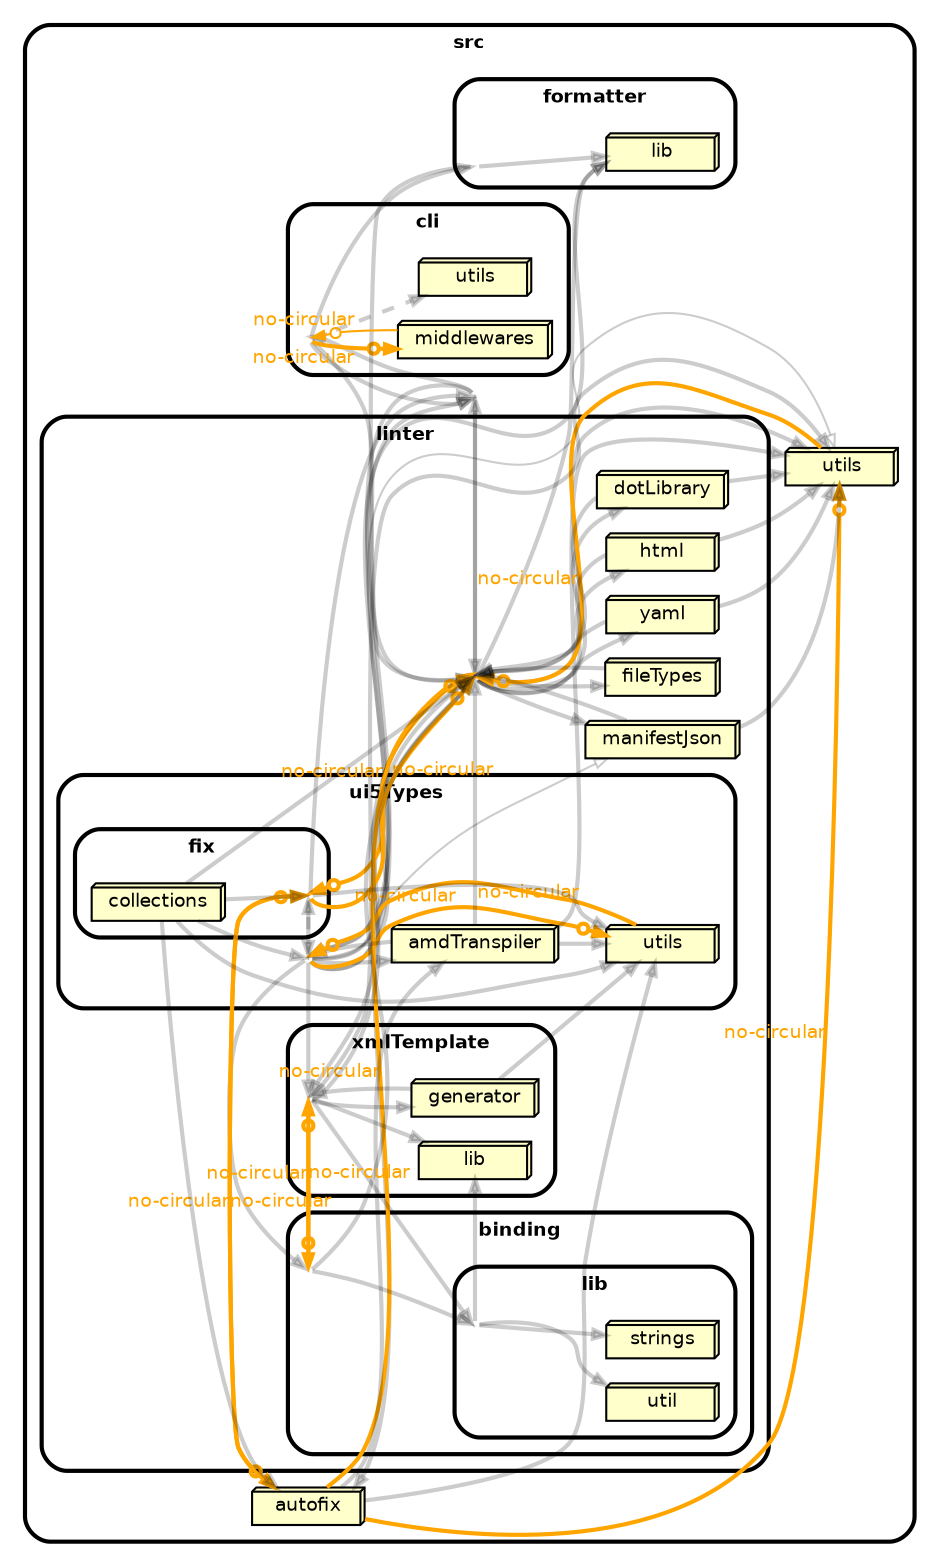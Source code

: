 strict digraph "dependency-cruiser output"{
    rankdir="LR" splines="true" overlap="false" nodesep="0.16" ranksep="0.18" fontname="Helvetica-bold" fontsize="9" style="rounded,bold,filled" fillcolor="#ffffff" compound="true"
    node [shape="box" style="rounded, filled" height="0.2" color="black" fillcolor="#ffffcc" fontcolor="black" fontname="Helvetica" fontsize="9"]
    edge [arrowhead="normal" arrowsize="0.6" penwidth="2.0" color="#00000033" fontname="Helvetica" fontsize="9"]

    "src" [label=<src> tooltip="src" URL="src" fillcolor="#ccffcc" shape="box3d"]
    "src" -> "src/cli"
    "src" -> "src/linter"
    "src" -> "src/linter/ui5Types"
    subgraph "cluster_src" {label="src" "src" [width="0.05" shape="point" style="invis"] "src/autofix" [label=<autofix> tooltip="autofix" URL="src/autofix" shape="box3d"] }
    "src/autofix" -> "src/linter/ui5Types/amdTranspiler"
    "src/autofix" -> "src/linter/ui5Types/utils"
    "src/autofix" -> "src/linter" [xlabel="no-circular" tooltip="no-circular" arrowhead="normalnoneodot" fontcolor="orange" color="orange"]
    "src/autofix" -> "src/linter/ui5Types/fix" [xlabel="no-circular" tooltip="no-circular" arrowhead="normalnoneodot" fontcolor="orange" color="orange"]
    "src/autofix" -> "src/utils" [xlabel="no-circular" tooltip="no-circular" arrowhead="normalnoneodot" fontcolor="orange" color="orange"]
    subgraph "cluster_src" {label="src" "src" [width="0.05" shape="point" style="invis"] "src/cli" [label=<cli> tooltip="cli" URL="src/cli" shape="box3d"] }
    "src/cli" -> "src/formatter"
    "src/cli" -> "src"
    "src/cli" -> "src/linter"
    "src/cli" -> "src/cli/middlewares" [xlabel="no-circular" tooltip="no-circular" arrowhead="normalnoneodot" fontcolor="orange" color="orange"]
    "src/cli" -> "src/cli/utils" [style="dashed"]
    subgraph "cluster_src" {label="src" "src" [width="0.05" shape="point" style="invis"] subgraph "cluster_src/cli" {label="cli" "src/cli" [width="0.05" shape="point" style="invis"] "src/cli/middlewares" [label=<middlewares> tooltip="middlewares" URL="src/cli/middlewares" shape="box3d"] } }
    "src/cli/middlewares" -> "src/cli" [xlabel="no-circular" tooltip="no-circular" arrowhead="normalnoneodot" penwidth="1.0" fontcolor="orange" color="orange"]
    subgraph "cluster_src" {label="src" "src" [width="0.05" shape="point" style="invis"] subgraph "cluster_src/cli" {label="cli" "src/cli" [width="0.05" shape="point" style="invis"] "src/cli/utils" [label=<utils> tooltip="utils" URL="src/cli/utils" shape="box3d"] } }
    subgraph "cluster_src" {label="src" "src" [width="0.05" shape="point" style="invis"] "src/formatter" [label=<formatter> tooltip="formatter" URL="src/formatter" shape="box3d"] }
    "src/formatter" -> "src/linter"
    "src/formatter" -> "src/formatter/lib"
    subgraph "cluster_src" {label="src" "src" [width="0.05" shape="point" style="invis"] subgraph "cluster_src/formatter" {label="formatter" "src/formatter" [width="0.05" shape="point" style="invis"] "src/formatter/lib" [label=<lib> tooltip="lib" URL="src/formatter/lib" shape="box3d"] } }
    subgraph "cluster_src" {label="src" "src" [width="0.05" shape="point" style="invis"] "src/linter" [label=<linter> tooltip="linter" URL="src/linter" shape="box3d"] }
    "src/linter" -> "src/formatter/lib"
    "src/linter" -> "src/linter/ui5Types/fix" [xlabel="no-circular" tooltip="no-circular" arrowhead="normalnoneodot" fontcolor="orange" color="orange"]
    "src/linter" -> "src/linter/ui5Types"
    "src/linter" -> "src/utils"
    "src/linter" -> "src/autofix"
    "src/linter" -> "src"
    "src/linter" -> "src/linter/dotLibrary"
    "src/linter" -> "src/linter/fileTypes"
    "src/linter" -> "src/linter/html"
    "src/linter" -> "src/linter/manifestJson"
    "src/linter" -> "src/linter/xmlTemplate"
    "src/linter" -> "src/linter/yaml"
    subgraph "cluster_src" {label="src" "src" [width="0.05" shape="point" style="invis"] subgraph "cluster_src/linter" {label="linter" "src/linter" [width="0.05" shape="point" style="invis"] "src/linter/binding" [label=<binding> tooltip="binding" URL="src/linter/binding" shape="box3d"] } }
    "src/linter/binding" -> "src/linter"
    "src/linter/binding" -> "src/linter/xmlTemplate" [xlabel="no-circular" tooltip="no-circular" arrowhead="normalnoneodot" fontcolor="orange" color="orange"]
    "src/linter/binding" -> "src/linter/binding/lib"
    subgraph "cluster_src" {label="src" "src" [width="0.05" shape="point" style="invis"] subgraph "cluster_src/linter" {label="linter" "src/linter" [width="0.05" shape="point" style="invis"] subgraph "cluster_src/linter/binding" {label="binding" "src/linter/binding" [width="0.05" shape="point" style="invis"] "src/linter/binding/lib" [label=<lib> tooltip="lib" URL="src/linter/binding/lib" shape="box3d"] } } }
    "src/linter/binding/lib" -> "src/linter/xmlTemplate/lib"
    "src/linter/binding/lib" -> "src/linter/binding/lib/strings"
    "src/linter/binding/lib" -> "src/linter/binding/lib/util"
    subgraph "cluster_src" {label="src" "src" [width="0.05" shape="point" style="invis"] subgraph "cluster_src/linter" {label="linter" "src/linter" [width="0.05" shape="point" style="invis"] subgraph "cluster_src/linter/binding" {label="binding" "src/linter/binding" [width="0.05" shape="point" style="invis"] subgraph "cluster_src/linter/binding/lib" {label="lib" "src/linter/binding/lib" [width="0.05" shape="point" style="invis"] "src/linter/binding/lib/strings" [label=<strings> tooltip="strings" URL="src/linter/binding/lib/strings" shape="box3d"] } } } }
    subgraph "cluster_src" {label="src" "src" [width="0.05" shape="point" style="invis"] subgraph "cluster_src/linter" {label="linter" "src/linter" [width="0.05" shape="point" style="invis"] subgraph "cluster_src/linter/binding" {label="binding" "src/linter/binding" [width="0.05" shape="point" style="invis"] subgraph "cluster_src/linter/binding/lib" {label="lib" "src/linter/binding/lib" [width="0.05" shape="point" style="invis"] "src/linter/binding/lib/util" [label=<util> tooltip="util" URL="src/linter/binding/lib/util" shape="box3d"] } } } }
    subgraph "cluster_src" {label="src" "src" [width="0.05" shape="point" style="invis"] subgraph "cluster_src/linter" {label="linter" "src/linter" [width="0.05" shape="point" style="invis"] "src/linter/dotLibrary" [label=<dotLibrary> tooltip="dotLibrary" URL="src/linter/dotLibrary" shape="box3d"] } }
    "src/linter/dotLibrary" -> "src/linter"
    "src/linter/dotLibrary" -> "src/utils"
    subgraph "cluster_src" {label="src" "src" [width="0.05" shape="point" style="invis"] subgraph "cluster_src/linter" {label="linter" "src/linter" [width="0.05" shape="point" style="invis"] "src/linter/fileTypes" [label=<fileTypes> tooltip="fileTypes" URL="src/linter/fileTypes" shape="box3d"] } }
    "src/linter/fileTypes" -> "src/linter"
    subgraph "cluster_src" {label="src" "src" [width="0.05" shape="point" style="invis"] subgraph "cluster_src/linter" {label="linter" "src/linter" [width="0.05" shape="point" style="invis"] "src/linter/html" [label=<html> tooltip="html" URL="src/linter/html" shape="box3d"] } }
    "src/linter/html" -> "src/linter"
    "src/linter/html" -> "src/utils"
    subgraph "cluster_src" {label="src" "src" [width="0.05" shape="point" style="invis"] subgraph "cluster_src/linter" {label="linter" "src/linter" [width="0.05" shape="point" style="invis"] "src/linter/manifestJson" [label=<manifestJson> tooltip="manifestJson" URL="src/linter/manifestJson" shape="box3d"] } }
    "src/linter/manifestJson" -> "src/utils"
    "src/linter/manifestJson" -> "src/linter"
    subgraph "cluster_src" {label="src" "src" [width="0.05" shape="point" style="invis"] subgraph "cluster_src/linter" {label="linter" "src/linter" [width="0.05" shape="point" style="invis"] "src/linter/ui5Types" [label=<ui5Types> tooltip="ui5Types" URL="src/linter/ui5Types" shape="box3d"] } }
    "src/linter/ui5Types" -> "src/utils" [arrowhead="onormal" penwidth="1.0"]
    "src/linter/ui5Types" -> "src/linter/ui5Types/utils" [xlabel="no-circular" tooltip="no-circular" arrowhead="normalnoneodot" fontcolor="orange" color="orange"]
    "src/linter/ui5Types" -> "src/linter/xmlTemplate"
    "src/linter/ui5Types" -> "src"
    "src/linter/ui5Types" -> "src/linter"
    "src/linter/ui5Types" -> "src/linter/ui5Types/fix" [style="dashed"]
    "src/linter/ui5Types" -> "src/linter/ui5Types/amdTranspiler"
    "src/linter/ui5Types" -> "src/linter/binding"
    "src/linter/ui5Types" -> "src/linter/manifestJson" [arrowhead="onormal" penwidth="1.0"]
    "src/linter/ui5Types" -> "src/formatter/lib"
    subgraph "cluster_src" {label="src" "src" [width="0.05" shape="point" style="invis"] subgraph "cluster_src/linter" {label="linter" "src/linter" [width="0.05" shape="point" style="invis"] subgraph "cluster_src/linter/ui5Types" {label="ui5Types" "src/linter/ui5Types" [width="0.05" shape="point" style="invis"] "src/linter/ui5Types/amdTranspiler" [label=<amdTranspiler> tooltip="amdTranspiler" URL="src/linter/ui5Types/amdTranspiler" shape="box3d"] } } }
    "src/linter/ui5Types/amdTranspiler" -> "src/utils"
    "src/linter/ui5Types/amdTranspiler" -> "src/linter"
    "src/linter/ui5Types/amdTranspiler" -> "src/linter/ui5Types"
    "src/linter/ui5Types/amdTranspiler" -> "src/linter/ui5Types/utils"
    subgraph "cluster_src" {label="src" "src" [width="0.05" shape="point" style="invis"] subgraph "cluster_src/linter" {label="linter" "src/linter" [width="0.05" shape="point" style="invis"] subgraph "cluster_src/linter/ui5Types" {label="ui5Types" "src/linter/ui5Types" [width="0.05" shape="point" style="invis"] "src/linter/ui5Types/fix" [label=<fix> tooltip="fix" URL="src/linter/ui5Types/fix" shape="box3d"] } } }
    "src/linter/ui5Types/fix" -> "src/autofix" [xlabel="no-circular" tooltip="no-circular" arrowhead="normalnoneodot" fontcolor="orange" color="orange"]
    "src/linter/ui5Types/fix" -> "src/linter" [xlabel="no-circular" tooltip="no-circular" arrowhead="normalnoneodot" fontcolor="orange" color="orange"]
    "src/linter/ui5Types/fix" -> "src/linter/ui5Types/utils"
    "src/linter/ui5Types/fix" -> "src"
    "src/linter/ui5Types/fix" -> "src/linter/ui5Types"
    subgraph "cluster_src" {label="src" "src" [width="0.05" shape="point" style="invis"] subgraph "cluster_src/linter" {label="linter" "src/linter" [width="0.05" shape="point" style="invis"] subgraph "cluster_src/linter/ui5Types" {label="ui5Types" "src/linter/ui5Types" [width="0.05" shape="point" style="invis"] subgraph "cluster_src/linter/ui5Types/fix" {label="fix" "src/linter/ui5Types/fix" [width="0.05" shape="point" style="invis"] "src/linter/ui5Types/fix/collections" [label=<collections> tooltip="collections" URL="src/linter/ui5Types/fix/collections" shape="box3d"] } } } }
    "src/linter/ui5Types/fix/collections" -> "src/linter/ui5Types"
    "src/linter/ui5Types/fix/collections" -> "src/linter/ui5Types/fix"
    "src/linter/ui5Types/fix/collections" -> "src/autofix"
    "src/linter/ui5Types/fix/collections" -> "src/linter"
    "src/linter/ui5Types/fix/collections" -> "src/linter/ui5Types/utils"
    subgraph "cluster_src" {label="src" "src" [width="0.05" shape="point" style="invis"] subgraph "cluster_src/linter" {label="linter" "src/linter" [width="0.05" shape="point" style="invis"] subgraph "cluster_src/linter/ui5Types" {label="ui5Types" "src/linter/ui5Types" [width="0.05" shape="point" style="invis"] "src/linter/ui5Types/utils" [label=<utils> tooltip="utils" URL="src/linter/ui5Types/utils" shape="box3d"] } } }
    "src/linter/ui5Types/utils" -> "src/linter/ui5Types" [xlabel="no-circular" tooltip="no-circular" arrowhead="normalnoneodot" fontcolor="orange" color="orange"]
    subgraph "cluster_src" {label="src" "src" [width="0.05" shape="point" style="invis"] subgraph "cluster_src/linter" {label="linter" "src/linter" [width="0.05" shape="point" style="invis"] "src/linter/xmlTemplate" [label=<xmlTemplate> tooltip="xmlTemplate" URL="src/linter/xmlTemplate" shape="box3d"] } }
    "src/linter/xmlTemplate" -> "src/linter"
    "src/linter/xmlTemplate" -> "src/linter/xmlTemplate/generator"
    "src/linter/xmlTemplate" -> "src/utils"
    "src/linter/xmlTemplate" -> "src/linter/binding" [xlabel="no-circular" tooltip="no-circular" arrowhead="normalnoneodot" fontcolor="orange" color="orange"]
    "src/linter/xmlTemplate" -> "src/linter/binding/lib"
    "src/linter/xmlTemplate" -> "src/linter/xmlTemplate/lib"
    subgraph "cluster_src" {label="src" "src" [width="0.05" shape="point" style="invis"] subgraph "cluster_src/linter" {label="linter" "src/linter" [width="0.05" shape="point" style="invis"] subgraph "cluster_src/linter/xmlTemplate" {label="xmlTemplate" "src/linter/xmlTemplate" [width="0.05" shape="point" style="invis"] "src/linter/xmlTemplate/generator" [label=<generator> tooltip="generator" URL="src/linter/xmlTemplate/generator" shape="box3d"] } } }
    "src/linter/xmlTemplate/generator" -> "src/linter/xmlTemplate"
    "src/linter/xmlTemplate/generator" -> "src/linter/ui5Types/utils"
    subgraph "cluster_src" {label="src" "src" [width="0.05" shape="point" style="invis"] subgraph "cluster_src/linter" {label="linter" "src/linter" [width="0.05" shape="point" style="invis"] subgraph "cluster_src/linter/xmlTemplate" {label="xmlTemplate" "src/linter/xmlTemplate" [width="0.05" shape="point" style="invis"] "src/linter/xmlTemplate/lib" [label=<lib> tooltip="lib" URL="src/linter/xmlTemplate/lib" shape="box3d"] } } }
    subgraph "cluster_src" {label="src" "src" [width="0.05" shape="point" style="invis"] subgraph "cluster_src/linter" {label="linter" "src/linter" [width="0.05" shape="point" style="invis"] "src/linter/yaml" [label=<yaml> tooltip="yaml" URL="src/linter/yaml" shape="box3d"] } }
    "src/linter/yaml" -> "src/linter"
    "src/linter/yaml" -> "src/utils"
    subgraph "cluster_src" {label="src" "src" [width="0.05" shape="point" style="invis"] "src/utils" [label=<utils> tooltip="utils" URL="src/utils" shape="box3d"] }
    "src/utils" -> "src/linter" [xlabel="no-circular" tooltip="no-circular" arrowhead="normalnoneodot" fontcolor="orange" color="orange"]
}

